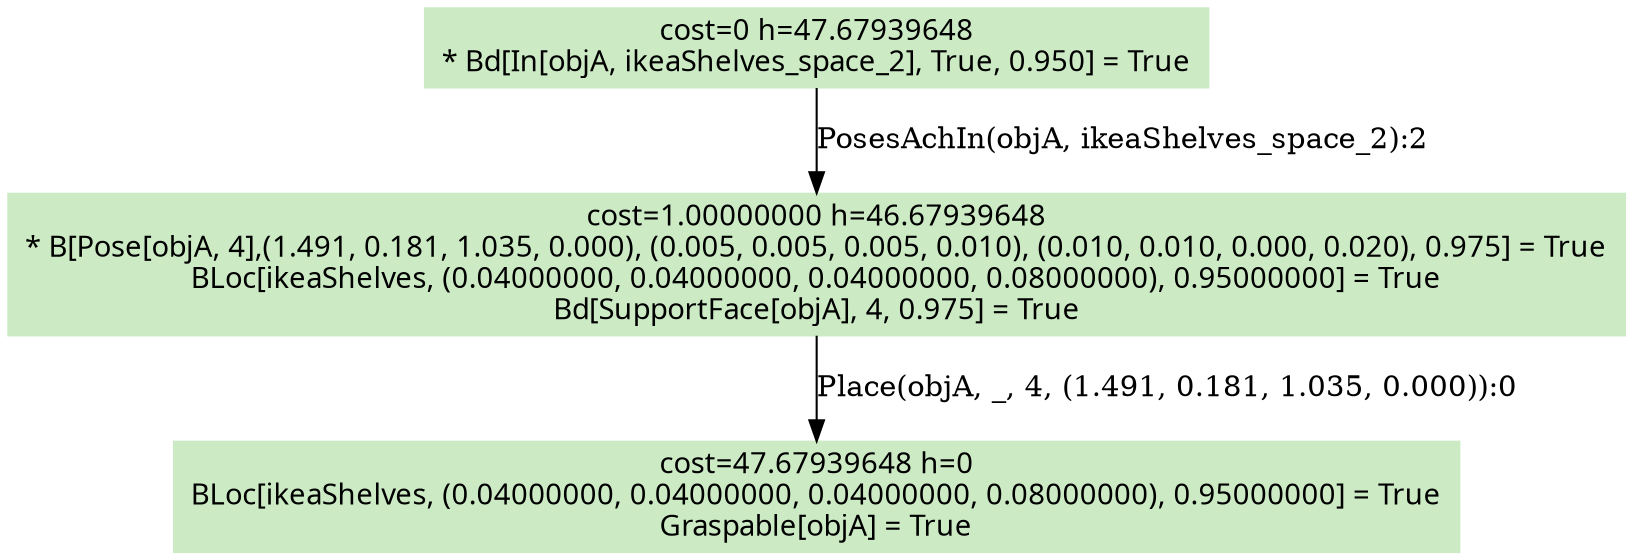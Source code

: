 digraph G {
    ordering=out;
    node [fontname=HelveticaBold];
    "208" [shape=box, label="cost=0 h=47.67939648\n* Bd[In[objA, ikeaShelves_space_2], True, 0.950] = True\n"];
    "357" [shape=box, label="cost=1.00000000 h=46.67939648\n* B[Pose[objA, 4],(1.491, 0.181, 1.035, 0.000), (0.005, 0.005, 0.005, 0.010), (0.010, 0.010, 0.000, 0.020), 0.975] = True\nBLoc[ikeaShelves, (0.04000000, 0.04000000, 0.04000000, 0.08000000), 0.95000000] = True\nBd[SupportFace[objA], 4, 0.975] = True\n"];
    "208" [shape=box, style=filled, colorscheme=pastel16, color=2, label="cost=0 h=47.67939648\n* Bd[In[objA, ikeaShelves_space_2], True, 0.950] = True\n"];
    "208" -> "357"[label="PosesAchIn(objA, ikeaShelves_space_2):2"];
    "395" [shape=box, label="cost=47.67939648 h=0\nBLoc[ikeaShelves, (0.04000000, 0.04000000, 0.04000000, 0.08000000), 0.95000000] = True\nGraspable[objA] = True\n"];
    "357" [shape=box, style=filled, colorscheme=pastel16, color=2, label="cost=1.00000000 h=46.67939648\n* B[Pose[objA, 4],(1.491, 0.181, 1.035, 0.000), (0.005, 0.005, 0.005, 0.010), (0.010, 0.010, 0.000, 0.020), 0.975] = True\nBLoc[ikeaShelves, (0.04000000, 0.04000000, 0.04000000, 0.08000000), 0.95000000] = True\nBd[SupportFace[objA], 4, 0.975] = True\n"];
    "357" -> "395"[label="Place(objA, _, 4, (1.491, 0.181, 1.035, 0.000)):0"];
    "208" [shape=box, style=filled, colorscheme=pastel16,color=3];
    "357" [shape=box, style=filled, colorscheme=pastel16,color=3];
    "395" [shape=box, style=filled, colorscheme=pastel16,color=3];
}
